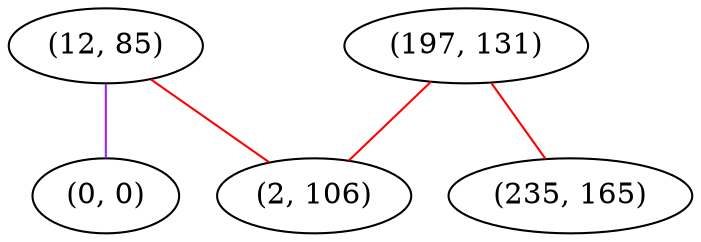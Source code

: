 graph "" {
"(12, 85)";
"(0, 0)";
"(197, 131)";
"(235, 165)";
"(2, 106)";
"(12, 85)" -- "(0, 0)"  [color=purple, key=0, weight=4];
"(12, 85)" -- "(2, 106)"  [color=red, key=0, weight=1];
"(197, 131)" -- "(235, 165)"  [color=red, key=0, weight=1];
"(197, 131)" -- "(2, 106)"  [color=red, key=0, weight=1];
}

